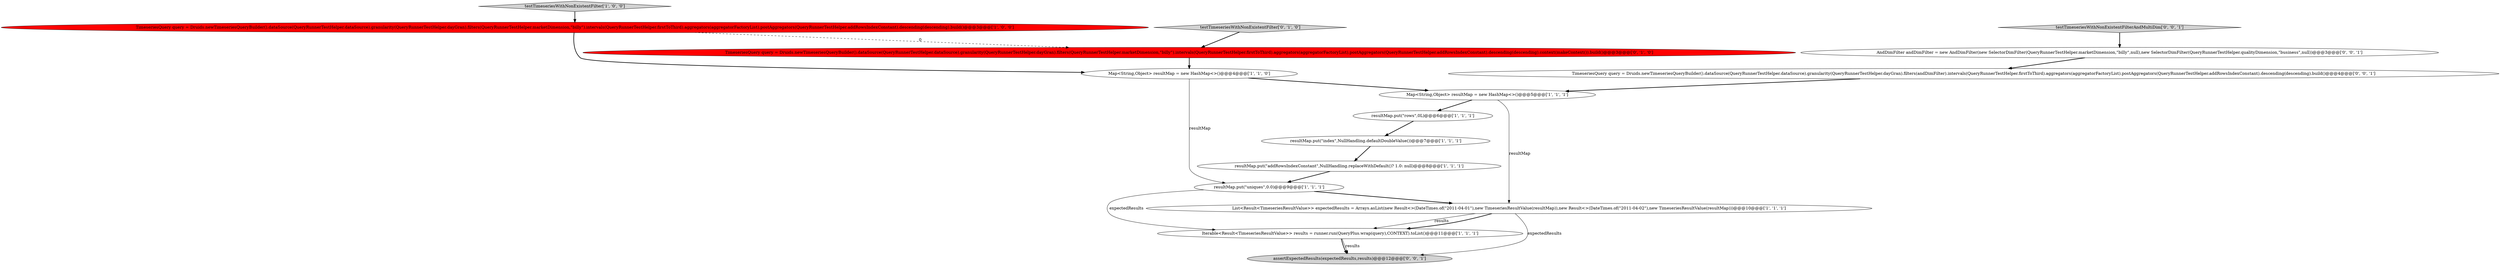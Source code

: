 digraph {
9 [style = filled, label = "resultMap.put(\"rows\",0L)@@@6@@@['1', '1', '1']", fillcolor = white, shape = ellipse image = "AAA0AAABBB1BBB"];
10 [style = filled, label = "TimeseriesQuery query = Druids.newTimeseriesQueryBuilder().dataSource(QueryRunnerTestHelper.dataSource).granularity(QueryRunnerTestHelper.dayGran).filters(QueryRunnerTestHelper.marketDimension,\"billy\").intervals(QueryRunnerTestHelper.firstToThird).aggregators(aggregatorFactoryList).postAggregators(QueryRunnerTestHelper.addRowsIndexConstant).descending(descending).context(makeContext()).build()@@@3@@@['0', '1', '0']", fillcolor = red, shape = ellipse image = "AAA1AAABBB2BBB"];
6 [style = filled, label = "resultMap.put(\"uniques\",0.0)@@@9@@@['1', '1', '1']", fillcolor = white, shape = ellipse image = "AAA0AAABBB1BBB"];
0 [style = filled, label = "Map<String,Object> resultMap = new HashMap<>()@@@5@@@['1', '1', '1']", fillcolor = white, shape = ellipse image = "AAA0AAABBB1BBB"];
12 [style = filled, label = "assertExpectedResults(expectedResults,results)@@@12@@@['0', '0', '1']", fillcolor = lightgray, shape = ellipse image = "AAA0AAABBB3BBB"];
14 [style = filled, label = "TimeseriesQuery query = Druids.newTimeseriesQueryBuilder().dataSource(QueryRunnerTestHelper.dataSource).granularity(QueryRunnerTestHelper.dayGran).filters(andDimFilter).intervals(QueryRunnerTestHelper.firstToThird).aggregators(aggregatorFactoryList).postAggregators(QueryRunnerTestHelper.addRowsIndexConstant).descending(descending).build()@@@4@@@['0', '0', '1']", fillcolor = white, shape = ellipse image = "AAA0AAABBB3BBB"];
8 [style = filled, label = "Map<String,Object> resultMap = new HashMap<>()@@@4@@@['1', '1', '0']", fillcolor = white, shape = ellipse image = "AAA0AAABBB1BBB"];
1 [style = filled, label = "resultMap.put(\"index\",NullHandling.defaultDoubleValue())@@@7@@@['1', '1', '1']", fillcolor = white, shape = ellipse image = "AAA0AAABBB1BBB"];
2 [style = filled, label = "Iterable<Result<TimeseriesResultValue>> results = runner.run(QueryPlus.wrap(query),CONTEXT).toList()@@@11@@@['1', '1', '1']", fillcolor = white, shape = ellipse image = "AAA0AAABBB1BBB"];
4 [style = filled, label = "resultMap.put(\"addRowsIndexConstant\",NullHandling.replaceWithDefault()? 1.0: null)@@@8@@@['1', '1', '1']", fillcolor = white, shape = ellipse image = "AAA0AAABBB1BBB"];
3 [style = filled, label = "TimeseriesQuery query = Druids.newTimeseriesQueryBuilder().dataSource(QueryRunnerTestHelper.dataSource).granularity(QueryRunnerTestHelper.dayGran).filters(QueryRunnerTestHelper.marketDimension,\"billy\").intervals(QueryRunnerTestHelper.firstToThird).aggregators(aggregatorFactoryList).postAggregators(QueryRunnerTestHelper.addRowsIndexConstant).descending(descending).build()@@@3@@@['1', '0', '0']", fillcolor = red, shape = ellipse image = "AAA1AAABBB1BBB"];
13 [style = filled, label = "testTimeseriesWithNonExistentFilterAndMultiDim['0', '0', '1']", fillcolor = lightgray, shape = diamond image = "AAA0AAABBB3BBB"];
15 [style = filled, label = "AndDimFilter andDimFilter = new AndDimFilter(new SelectorDimFilter(QueryRunnerTestHelper.marketDimension,\"billy\",null),new SelectorDimFilter(QueryRunnerTestHelper.qualityDimension,\"business\",null))@@@3@@@['0', '0', '1']", fillcolor = white, shape = ellipse image = "AAA0AAABBB3BBB"];
11 [style = filled, label = "testTimeseriesWithNonExistentFilter['0', '1', '0']", fillcolor = lightgray, shape = diamond image = "AAA0AAABBB2BBB"];
7 [style = filled, label = "List<Result<TimeseriesResultValue>> expectedResults = Arrays.asList(new Result<>(DateTimes.of(\"2011-04-01\"),new TimeseriesResultValue(resultMap)),new Result<>(DateTimes.of(\"2011-04-02\"),new TimeseriesResultValue(resultMap)))@@@10@@@['1', '1', '1']", fillcolor = white, shape = ellipse image = "AAA0AAABBB1BBB"];
5 [style = filled, label = "testTimeseriesWithNonExistentFilter['1', '0', '0']", fillcolor = lightgray, shape = diamond image = "AAA0AAABBB1BBB"];
5->3 [style = bold, label=""];
1->4 [style = bold, label=""];
0->9 [style = bold, label=""];
7->2 [style = solid, label="results"];
15->14 [style = bold, label=""];
4->6 [style = bold, label=""];
6->2 [style = solid, label="expectedResults"];
2->12 [style = bold, label=""];
8->0 [style = bold, label=""];
0->7 [style = solid, label="resultMap"];
2->12 [style = solid, label="results"];
10->8 [style = bold, label=""];
14->0 [style = bold, label=""];
8->6 [style = solid, label="resultMap"];
11->10 [style = bold, label=""];
7->2 [style = bold, label=""];
3->8 [style = bold, label=""];
3->10 [style = dashed, label="0"];
13->15 [style = bold, label=""];
9->1 [style = bold, label=""];
6->7 [style = bold, label=""];
7->12 [style = solid, label="expectedResults"];
}
